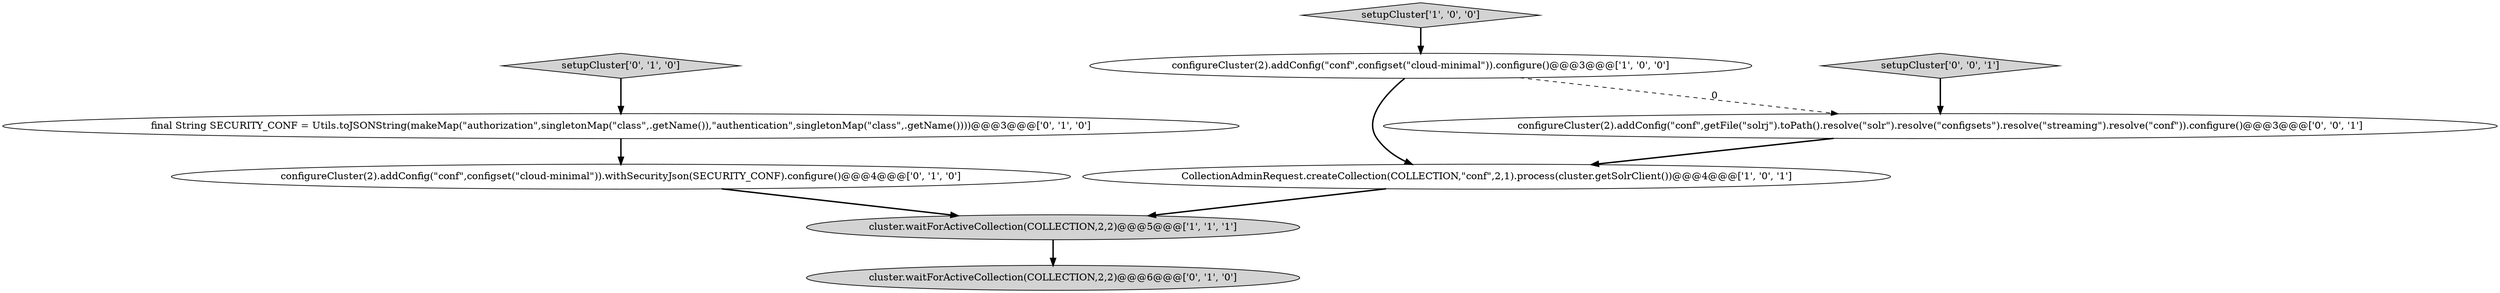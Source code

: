 digraph {
9 [style = filled, label = "setupCluster['0', '0', '1']", fillcolor = lightgray, shape = diamond image = "AAA0AAABBB3BBB"];
0 [style = filled, label = "cluster.waitForActiveCollection(COLLECTION,2,2)@@@5@@@['1', '1', '1']", fillcolor = lightgray, shape = ellipse image = "AAA0AAABBB1BBB"];
6 [style = filled, label = "setupCluster['0', '1', '0']", fillcolor = lightgray, shape = diamond image = "AAA0AAABBB2BBB"];
5 [style = filled, label = "cluster.waitForActiveCollection(COLLECTION,2,2)@@@6@@@['0', '1', '0']", fillcolor = lightgray, shape = ellipse image = "AAA0AAABBB2BBB"];
7 [style = filled, label = "configureCluster(2).addConfig(\"conf\",configset(\"cloud-minimal\")).withSecurityJson(SECURITY_CONF).configure()@@@4@@@['0', '1', '0']", fillcolor = white, shape = ellipse image = "AAA1AAABBB2BBB"];
8 [style = filled, label = "configureCluster(2).addConfig(\"conf\",getFile(\"solrj\").toPath().resolve(\"solr\").resolve(\"configsets\").resolve(\"streaming\").resolve(\"conf\")).configure()@@@3@@@['0', '0', '1']", fillcolor = white, shape = ellipse image = "AAA0AAABBB3BBB"];
3 [style = filled, label = "setupCluster['1', '0', '0']", fillcolor = lightgray, shape = diamond image = "AAA0AAABBB1BBB"];
2 [style = filled, label = "configureCluster(2).addConfig(\"conf\",configset(\"cloud-minimal\")).configure()@@@3@@@['1', '0', '0']", fillcolor = white, shape = ellipse image = "AAA0AAABBB1BBB"];
1 [style = filled, label = "CollectionAdminRequest.createCollection(COLLECTION,\"conf\",2,1).process(cluster.getSolrClient())@@@4@@@['1', '0', '1']", fillcolor = white, shape = ellipse image = "AAA0AAABBB1BBB"];
4 [style = filled, label = "final String SECURITY_CONF = Utils.toJSONString(makeMap(\"authorization\",singletonMap(\"class\",.getName()),\"authentication\",singletonMap(\"class\",.getName())))@@@3@@@['0', '1', '0']", fillcolor = white, shape = ellipse image = "AAA0AAABBB2BBB"];
2->8 [style = dashed, label="0"];
9->8 [style = bold, label=""];
0->5 [style = bold, label=""];
4->7 [style = bold, label=""];
6->4 [style = bold, label=""];
7->0 [style = bold, label=""];
2->1 [style = bold, label=""];
3->2 [style = bold, label=""];
1->0 [style = bold, label=""];
8->1 [style = bold, label=""];
}

